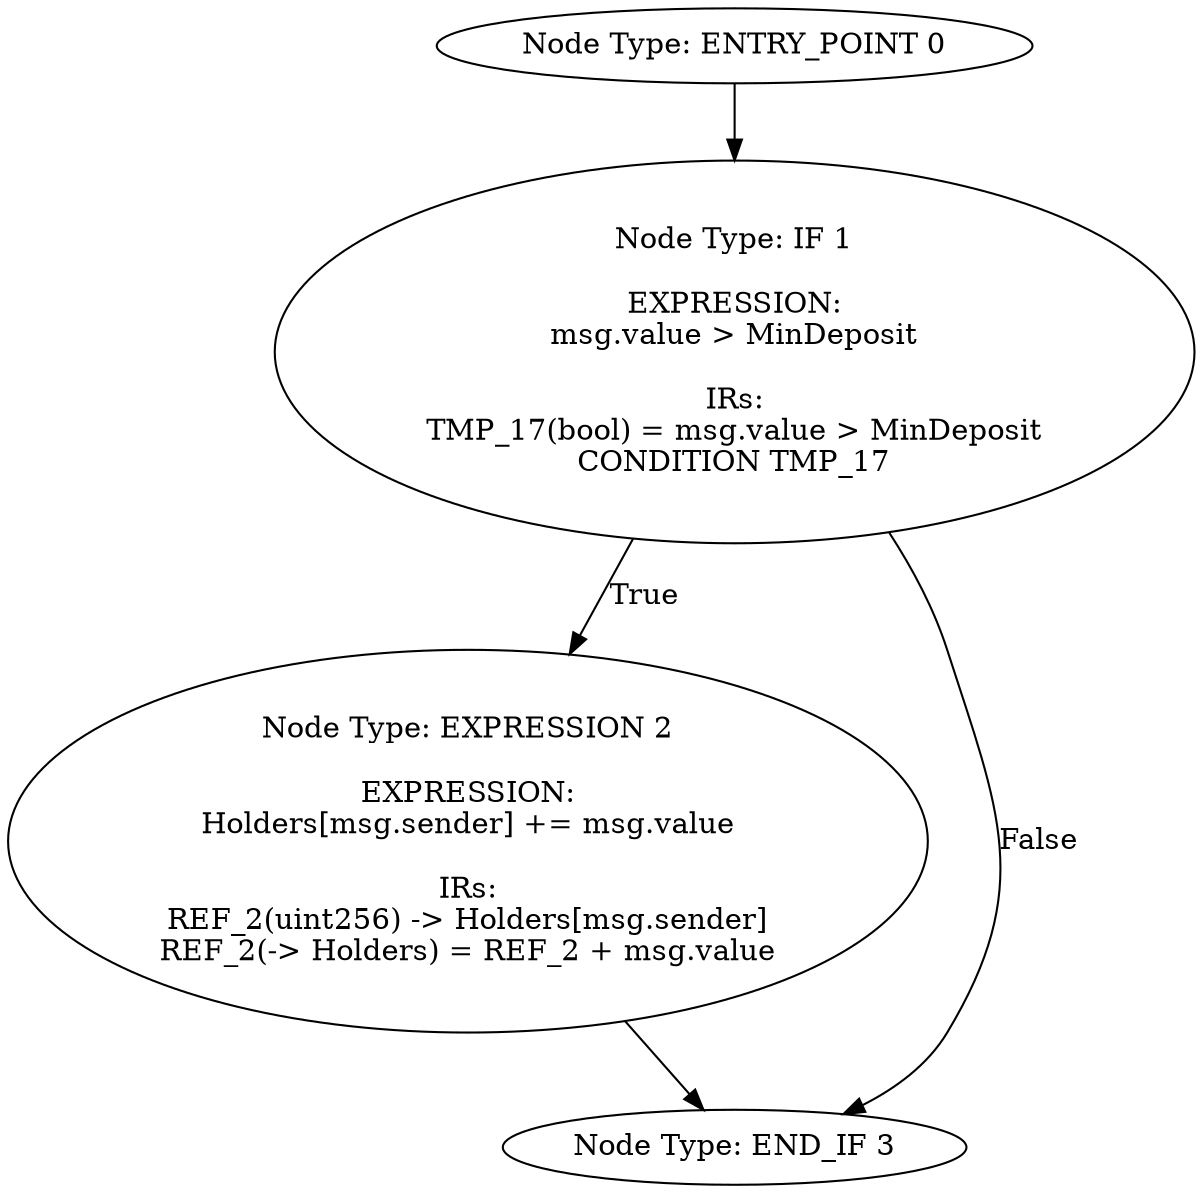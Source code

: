 digraph{
0[label="Node Type: ENTRY_POINT 0
"];
0->1;
1[label="Node Type: IF 1

EXPRESSION:
msg.value > MinDeposit

IRs:
TMP_17(bool) = msg.value > MinDeposit
CONDITION TMP_17"];
1->2[label="True"];
1->3[label="False"];
2[label="Node Type: EXPRESSION 2

EXPRESSION:
Holders[msg.sender] += msg.value

IRs:
REF_2(uint256) -> Holders[msg.sender]
REF_2(-> Holders) = REF_2 + msg.value"];
2->3;
3[label="Node Type: END_IF 3
"];
}
